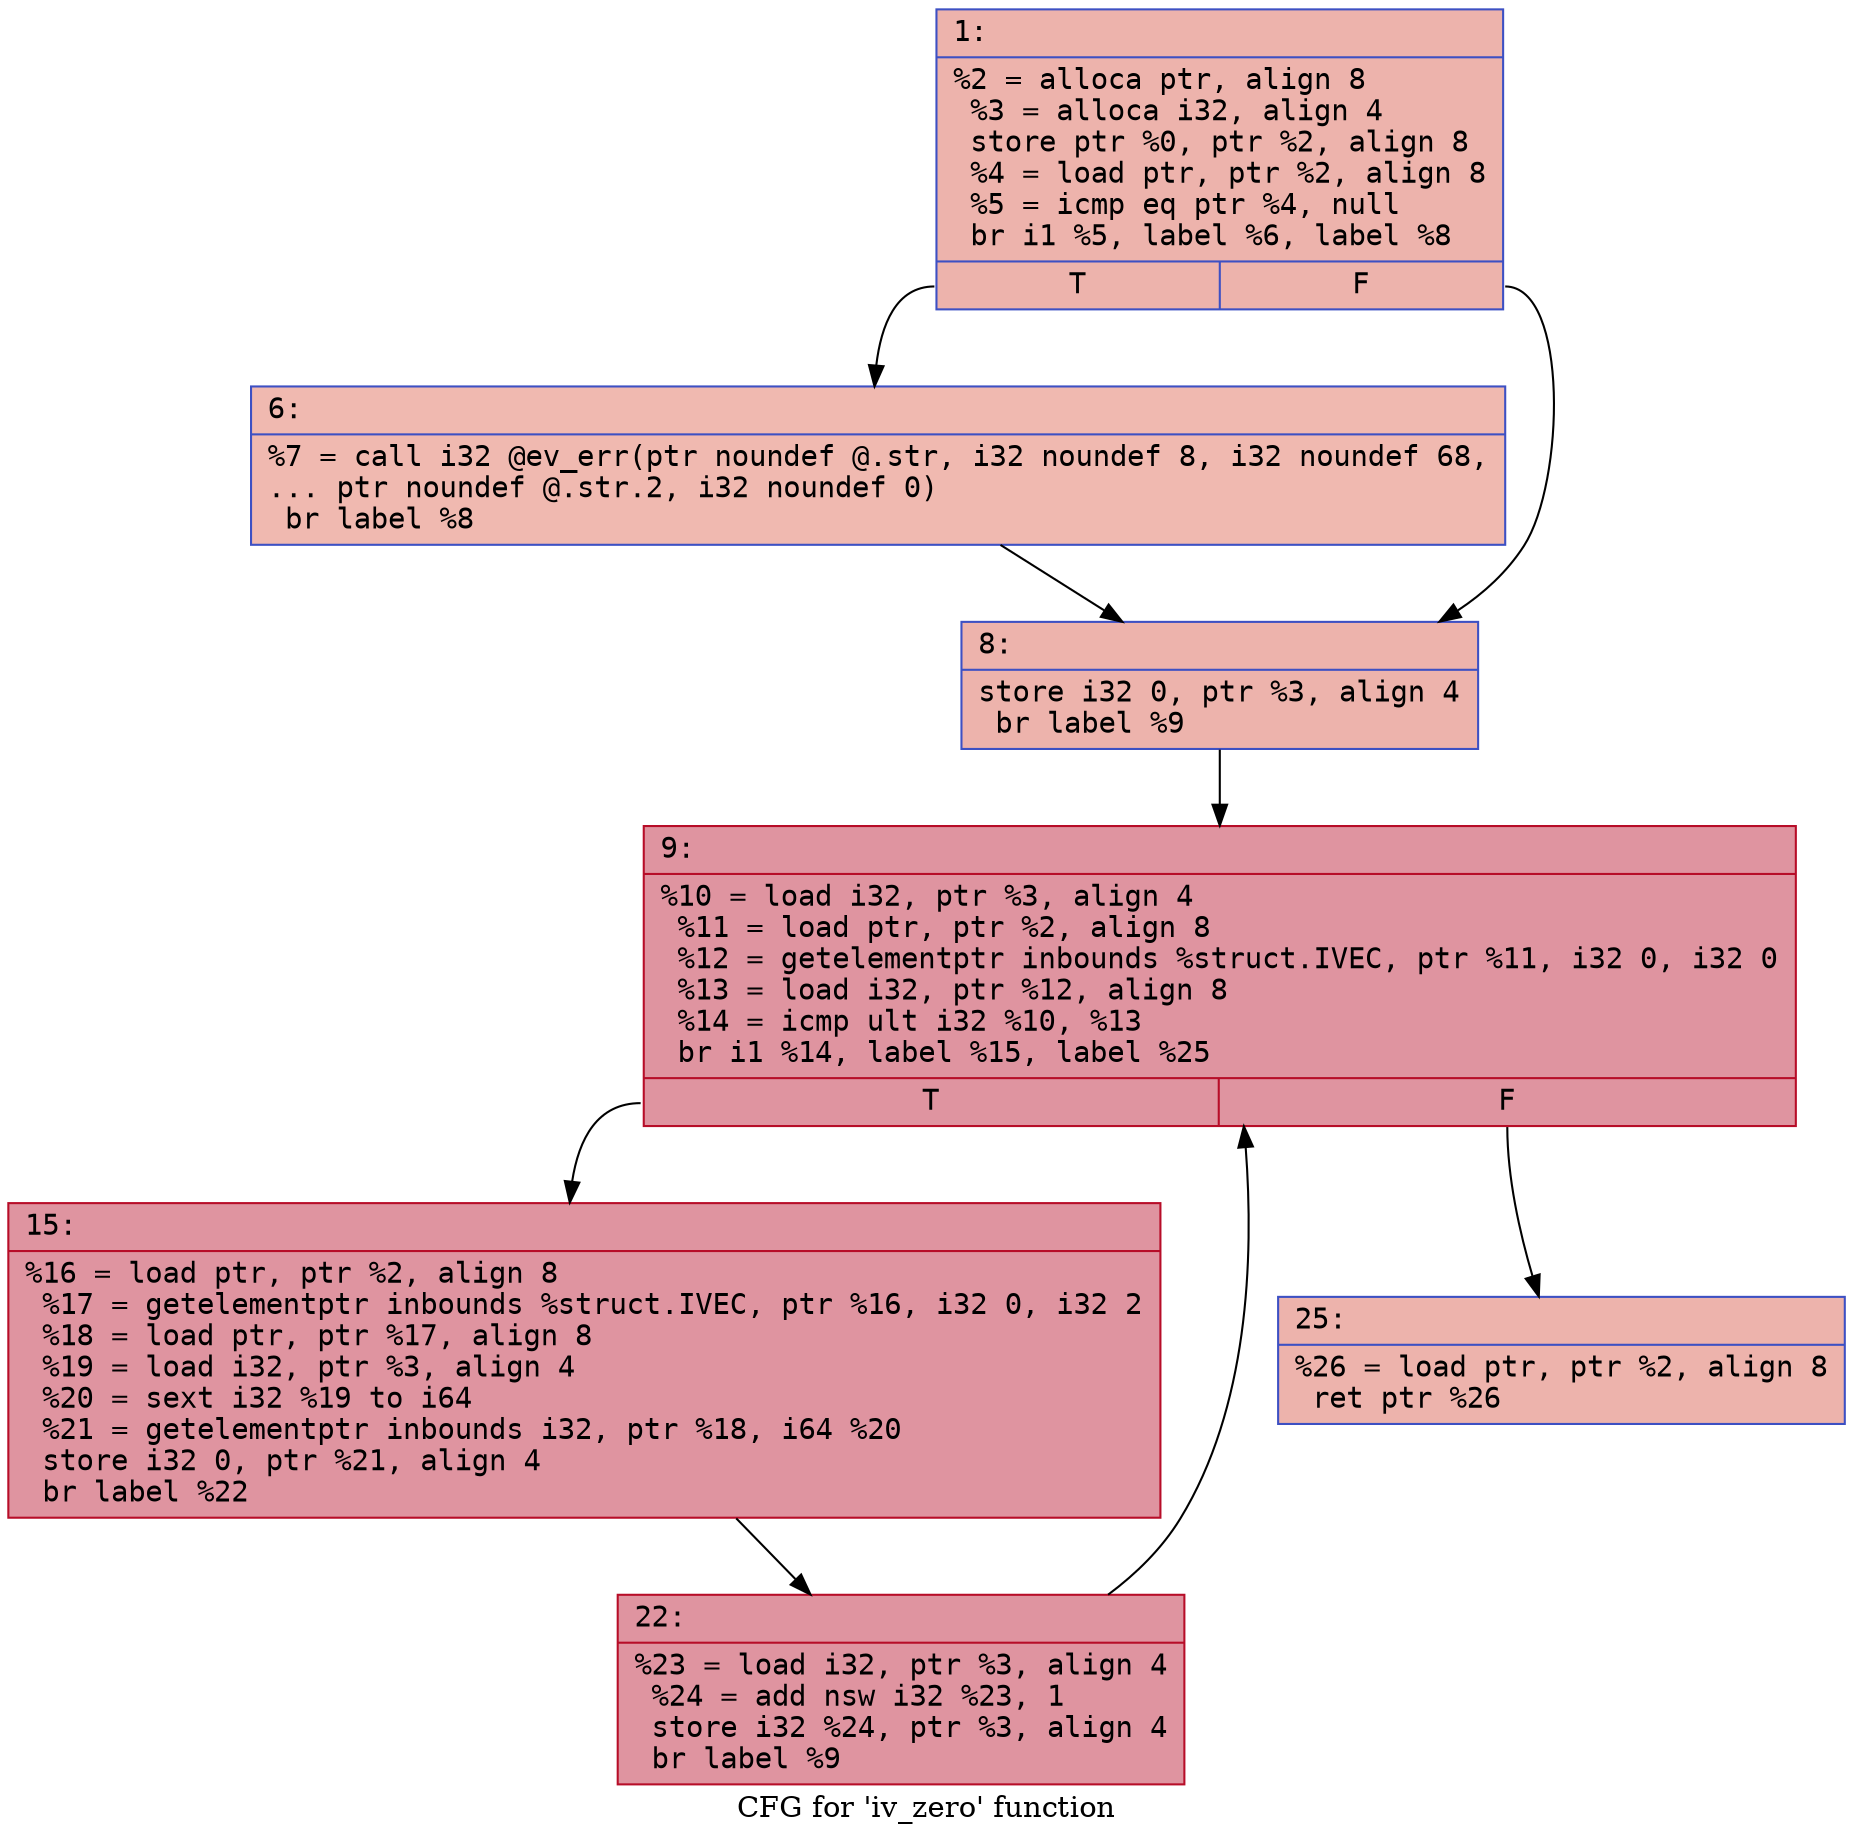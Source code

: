 digraph "CFG for 'iv_zero' function" {
	label="CFG for 'iv_zero' function";

	Node0x600000610820 [shape=record,color="#3d50c3ff", style=filled, fillcolor="#d6524470" fontname="Courier",label="{1:\l|  %2 = alloca ptr, align 8\l  %3 = alloca i32, align 4\l  store ptr %0, ptr %2, align 8\l  %4 = load ptr, ptr %2, align 8\l  %5 = icmp eq ptr %4, null\l  br i1 %5, label %6, label %8\l|{<s0>T|<s1>F}}"];
	Node0x600000610820:s0 -> Node0x600000610870[tooltip="1 -> 6\nProbability 37.50%" ];
	Node0x600000610820:s1 -> Node0x6000006108c0[tooltip="1 -> 8\nProbability 62.50%" ];
	Node0x600000610870 [shape=record,color="#3d50c3ff", style=filled, fillcolor="#de614d70" fontname="Courier",label="{6:\l|  %7 = call i32 @ev_err(ptr noundef @.str, i32 noundef 8, i32 noundef 68,\l... ptr noundef @.str.2, i32 noundef 0)\l  br label %8\l}"];
	Node0x600000610870 -> Node0x6000006108c0[tooltip="6 -> 8\nProbability 100.00%" ];
	Node0x6000006108c0 [shape=record,color="#3d50c3ff", style=filled, fillcolor="#d6524470" fontname="Courier",label="{8:\l|  store i32 0, ptr %3, align 4\l  br label %9\l}"];
	Node0x6000006108c0 -> Node0x600000610910[tooltip="8 -> 9\nProbability 100.00%" ];
	Node0x600000610910 [shape=record,color="#b70d28ff", style=filled, fillcolor="#b70d2870" fontname="Courier",label="{9:\l|  %10 = load i32, ptr %3, align 4\l  %11 = load ptr, ptr %2, align 8\l  %12 = getelementptr inbounds %struct.IVEC, ptr %11, i32 0, i32 0\l  %13 = load i32, ptr %12, align 8\l  %14 = icmp ult i32 %10, %13\l  br i1 %14, label %15, label %25\l|{<s0>T|<s1>F}}"];
	Node0x600000610910:s0 -> Node0x600000610960[tooltip="9 -> 15\nProbability 96.88%" ];
	Node0x600000610910:s1 -> Node0x600000610a00[tooltip="9 -> 25\nProbability 3.12%" ];
	Node0x600000610960 [shape=record,color="#b70d28ff", style=filled, fillcolor="#b70d2870" fontname="Courier",label="{15:\l|  %16 = load ptr, ptr %2, align 8\l  %17 = getelementptr inbounds %struct.IVEC, ptr %16, i32 0, i32 2\l  %18 = load ptr, ptr %17, align 8\l  %19 = load i32, ptr %3, align 4\l  %20 = sext i32 %19 to i64\l  %21 = getelementptr inbounds i32, ptr %18, i64 %20\l  store i32 0, ptr %21, align 4\l  br label %22\l}"];
	Node0x600000610960 -> Node0x6000006109b0[tooltip="15 -> 22\nProbability 100.00%" ];
	Node0x6000006109b0 [shape=record,color="#b70d28ff", style=filled, fillcolor="#b70d2870" fontname="Courier",label="{22:\l|  %23 = load i32, ptr %3, align 4\l  %24 = add nsw i32 %23, 1\l  store i32 %24, ptr %3, align 4\l  br label %9\l}"];
	Node0x6000006109b0 -> Node0x600000610910[tooltip="22 -> 9\nProbability 100.00%" ];
	Node0x600000610a00 [shape=record,color="#3d50c3ff", style=filled, fillcolor="#d6524470" fontname="Courier",label="{25:\l|  %26 = load ptr, ptr %2, align 8\l  ret ptr %26\l}"];
}
